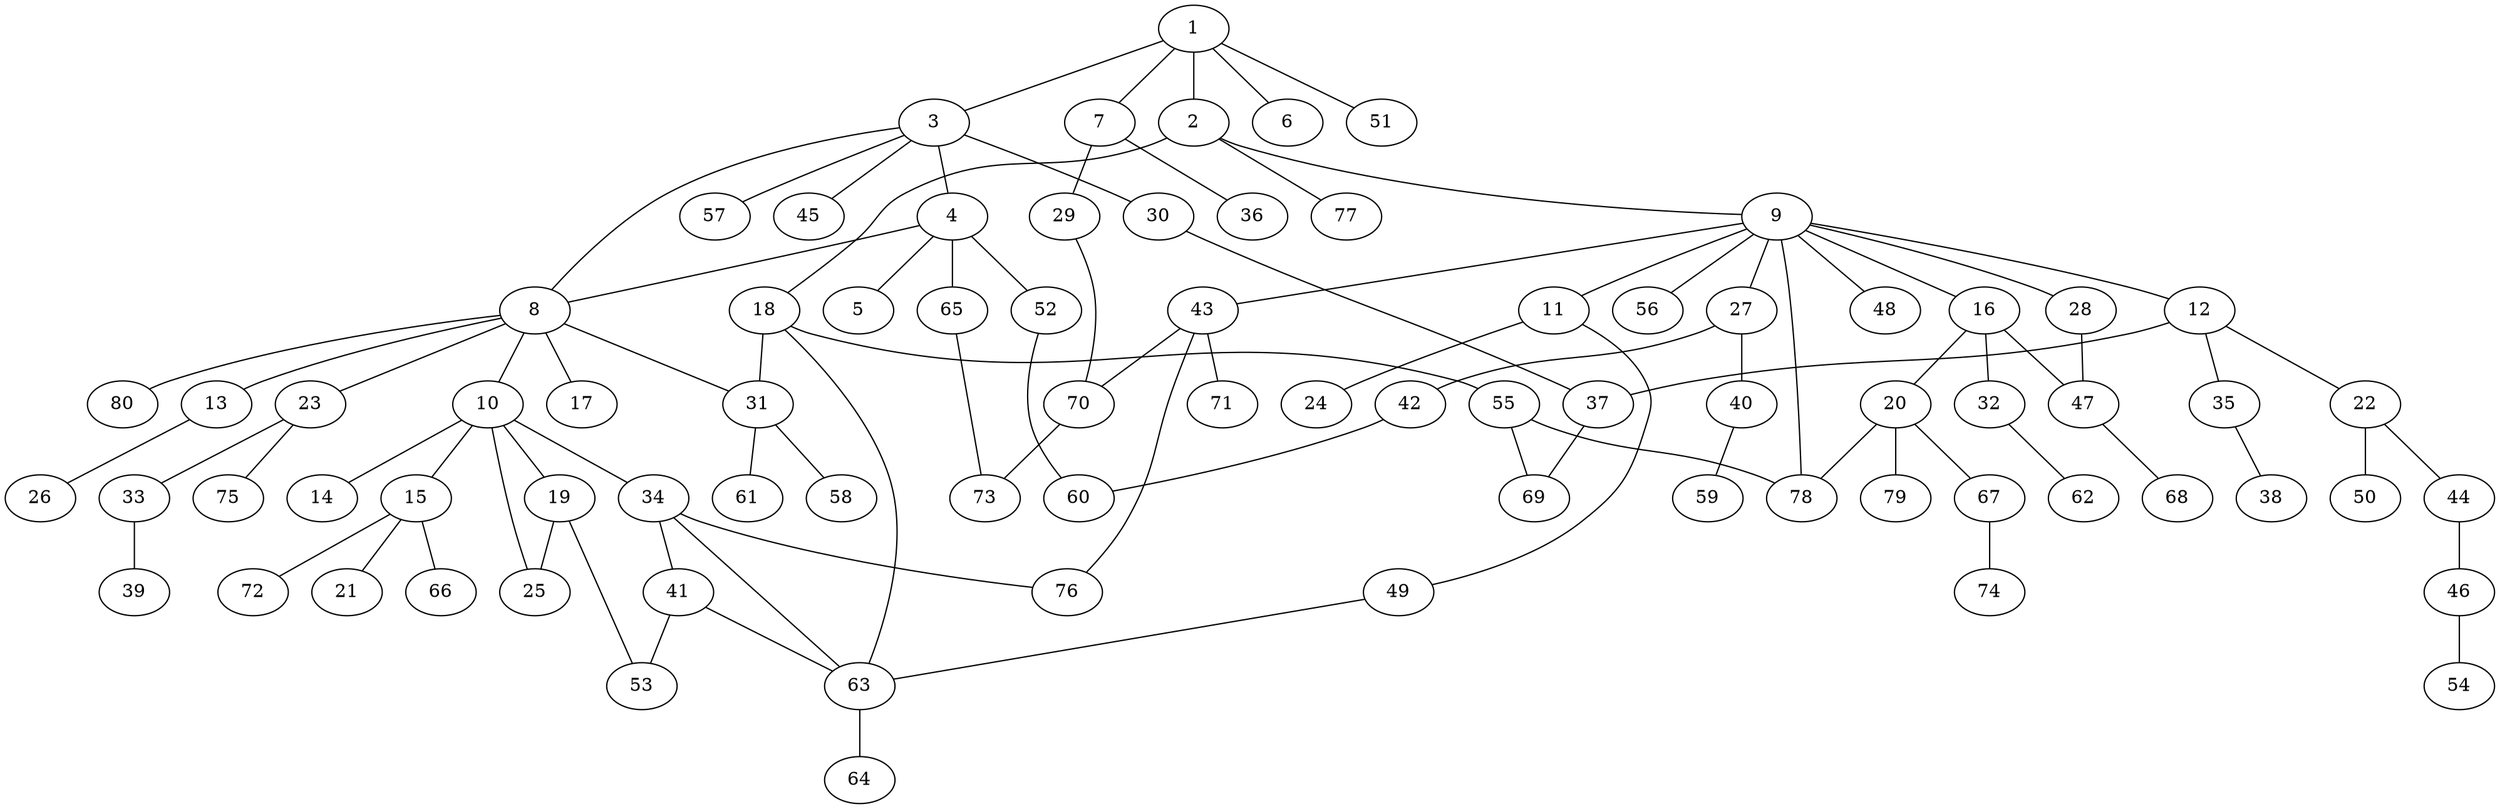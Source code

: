 graph graphname {1--2
1--3
1--6
1--7
1--51
2--9
2--18
2--77
3--4
3--8
3--30
3--45
3--57
4--5
4--8
4--52
4--65
7--29
7--36
8--10
8--13
8--17
8--23
8--31
8--80
9--11
9--12
9--16
9--27
9--28
9--43
9--48
9--56
9--78
10--14
10--15
10--19
10--25
10--34
11--24
11--49
12--22
12--35
12--37
13--26
15--21
15--66
15--72
16--20
16--32
16--47
18--31
18--55
18--63
19--25
19--53
20--67
20--78
20--79
22--44
22--50
23--33
23--75
27--40
27--42
28--47
29--70
30--37
31--58
31--61
32--62
33--39
34--41
34--63
34--76
35--38
37--69
40--59
41--53
41--63
42--60
43--70
43--71
43--76
44--46
46--54
47--68
49--63
52--60
55--69
55--78
63--64
65--73
67--74
70--73
}